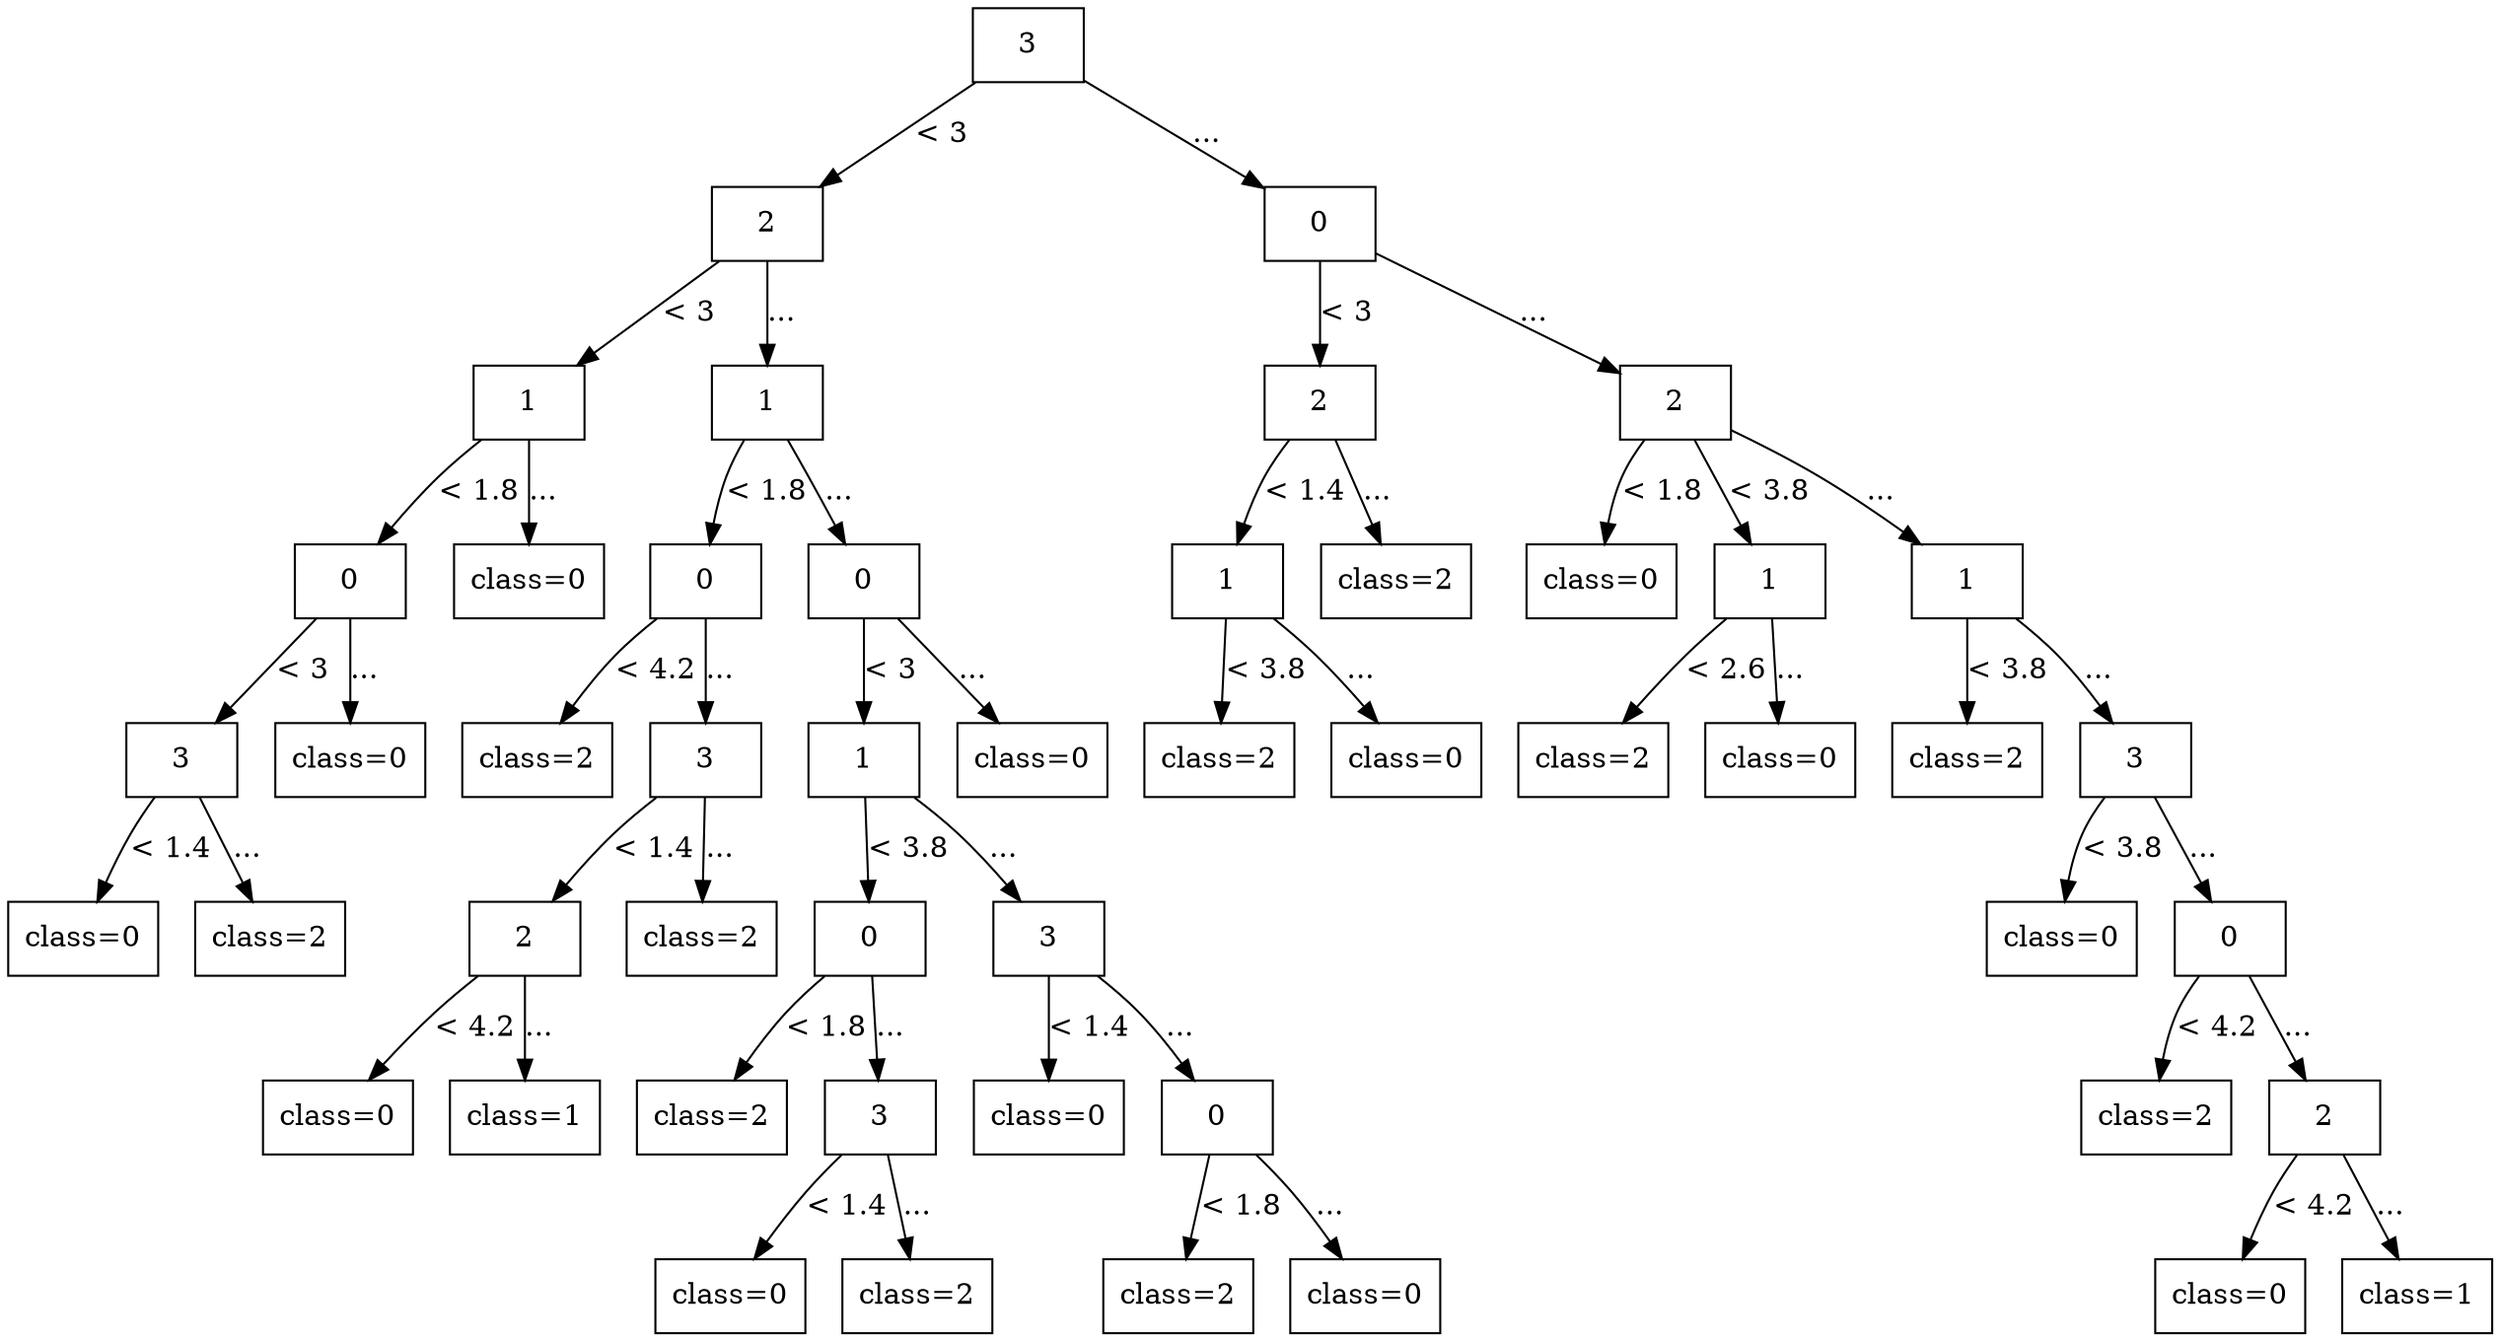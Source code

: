 digraph G {
node [shape=box];

0 [label="3"];

1 [label="2"];
30 [label="0"];

0 -> 1 [label="< 3"];
0 -> 30 [label="..."];

2 [label="1"];
9 [label="1"];
31 [label="2"];
36 [label="2"];

1 -> 2 [label="< 3"];
1 -> 9 [label="..."];
30 -> 31 [label="< 3"];
30 -> 36 [label="..."];

3 [label="0"];
8 [label="class=0"];
10 [label="0"];
17 [label="0"];
32 [label="1"];
35 [label="class=2"];
37 [label="class=0"];
38 [label="1"];
41 [label="1"];

2 -> 3 [label="< 1.8"];
2 -> 8 [label="..."];
9 -> 10 [label="< 1.8"];
9 -> 17 [label="..."];
31 -> 32 [label="< 1.4"];
31 -> 35 [label="..."];
36 -> 37 [label="< 1.8"];
36 -> 38 [label="< 3.8"];
36 -> 41 [label="..."];

4 [label="3"];
7 [label="class=0"];
11 [label="class=2"];
12 [label="3"];
18 [label="1"];
29 [label="class=0"];
33 [label="class=2"];
34 [label="class=0"];
39 [label="class=2"];
40 [label="class=0"];
42 [label="class=2"];
43 [label="3"];

3 -> 4 [label="< 3"];
3 -> 7 [label="..."];
10 -> 11 [label="< 4.2"];
10 -> 12 [label="..."];
17 -> 18 [label="< 3"];
17 -> 29 [label="..."];
32 -> 33 [label="< 3.8"];
32 -> 34 [label="..."];
38 -> 39 [label="< 2.6"];
38 -> 40 [label="..."];
41 -> 42 [label="< 3.8"];
41 -> 43 [label="..."];

5 [label="class=0"];
6 [label="class=2"];
13 [label="2"];
16 [label="class=2"];
19 [label="0"];
24 [label="3"];
44 [label="class=0"];
45 [label="0"];

4 -> 5 [label="< 1.4"];
4 -> 6 [label="..."];
12 -> 13 [label="< 1.4"];
12 -> 16 [label="..."];
18 -> 19 [label="< 3.8"];
18 -> 24 [label="..."];
43 -> 44 [label="< 3.8"];
43 -> 45 [label="..."];

14 [label="class=0"];
15 [label="class=1"];
20 [label="class=2"];
21 [label="3"];
25 [label="class=0"];
26 [label="0"];
46 [label="class=2"];
47 [label="2"];

13 -> 14 [label="< 4.2"];
13 -> 15 [label="..."];
19 -> 20 [label="< 1.8"];
19 -> 21 [label="..."];
24 -> 25 [label="< 1.4"];
24 -> 26 [label="..."];
45 -> 46 [label="< 4.2"];
45 -> 47 [label="..."];

22 [label="class=0"];
23 [label="class=2"];
27 [label="class=2"];
28 [label="class=0"];
48 [label="class=0"];
49 [label="class=1"];

21 -> 22 [label="< 1.4"];
21 -> 23 [label="..."];
26 -> 27 [label="< 1.8"];
26 -> 28 [label="..."];
47 -> 48 [label="< 4.2"];
47 -> 49 [label="..."];

}